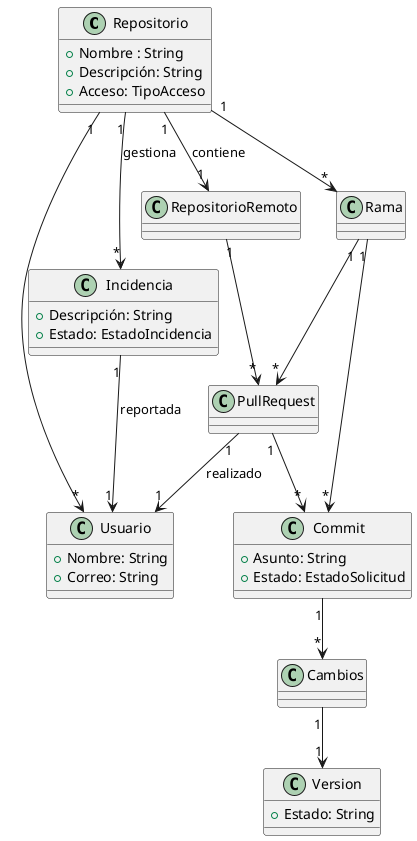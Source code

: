 @startuml DiagramaSistema
Repositorio "1" --> "*" Usuario
Repositorio "1" --> "*" Rama 
Repositorio "1" --> "1" RepositorioRemoto : contiene
Repositorio "1" --> "*" Incidencia : gestiona
Rama "1" --> "*" Commit
Rama "1" --> "*" PullRequest
Commit "1" --> "*" Cambios
Cambios "1" --> "1" Version
PullRequest "1" --> "1" Usuario : realizado
PullRequest "1" --> "*" Commit 
Incidencia "1" --> "1" Usuario : reportada

RepositorioRemoto "1" --> "*" PullRequest


class Repositorio  {
  + Nombre : String
  + Descripción: String
  + Acceso: TipoAcceso
}

class Version {
  + Estado: String
}

class Commit {
  + Asunto: String
  + Estado: EstadoSolicitud
}
class Usuario {
  + Nombre: String
  + Correo: String
}

class Incidencia {
  + Descripción: String
  + Estado: EstadoIncidencia
}

class Rama
class RepositorioRemoto
class PullRequest
@enduml